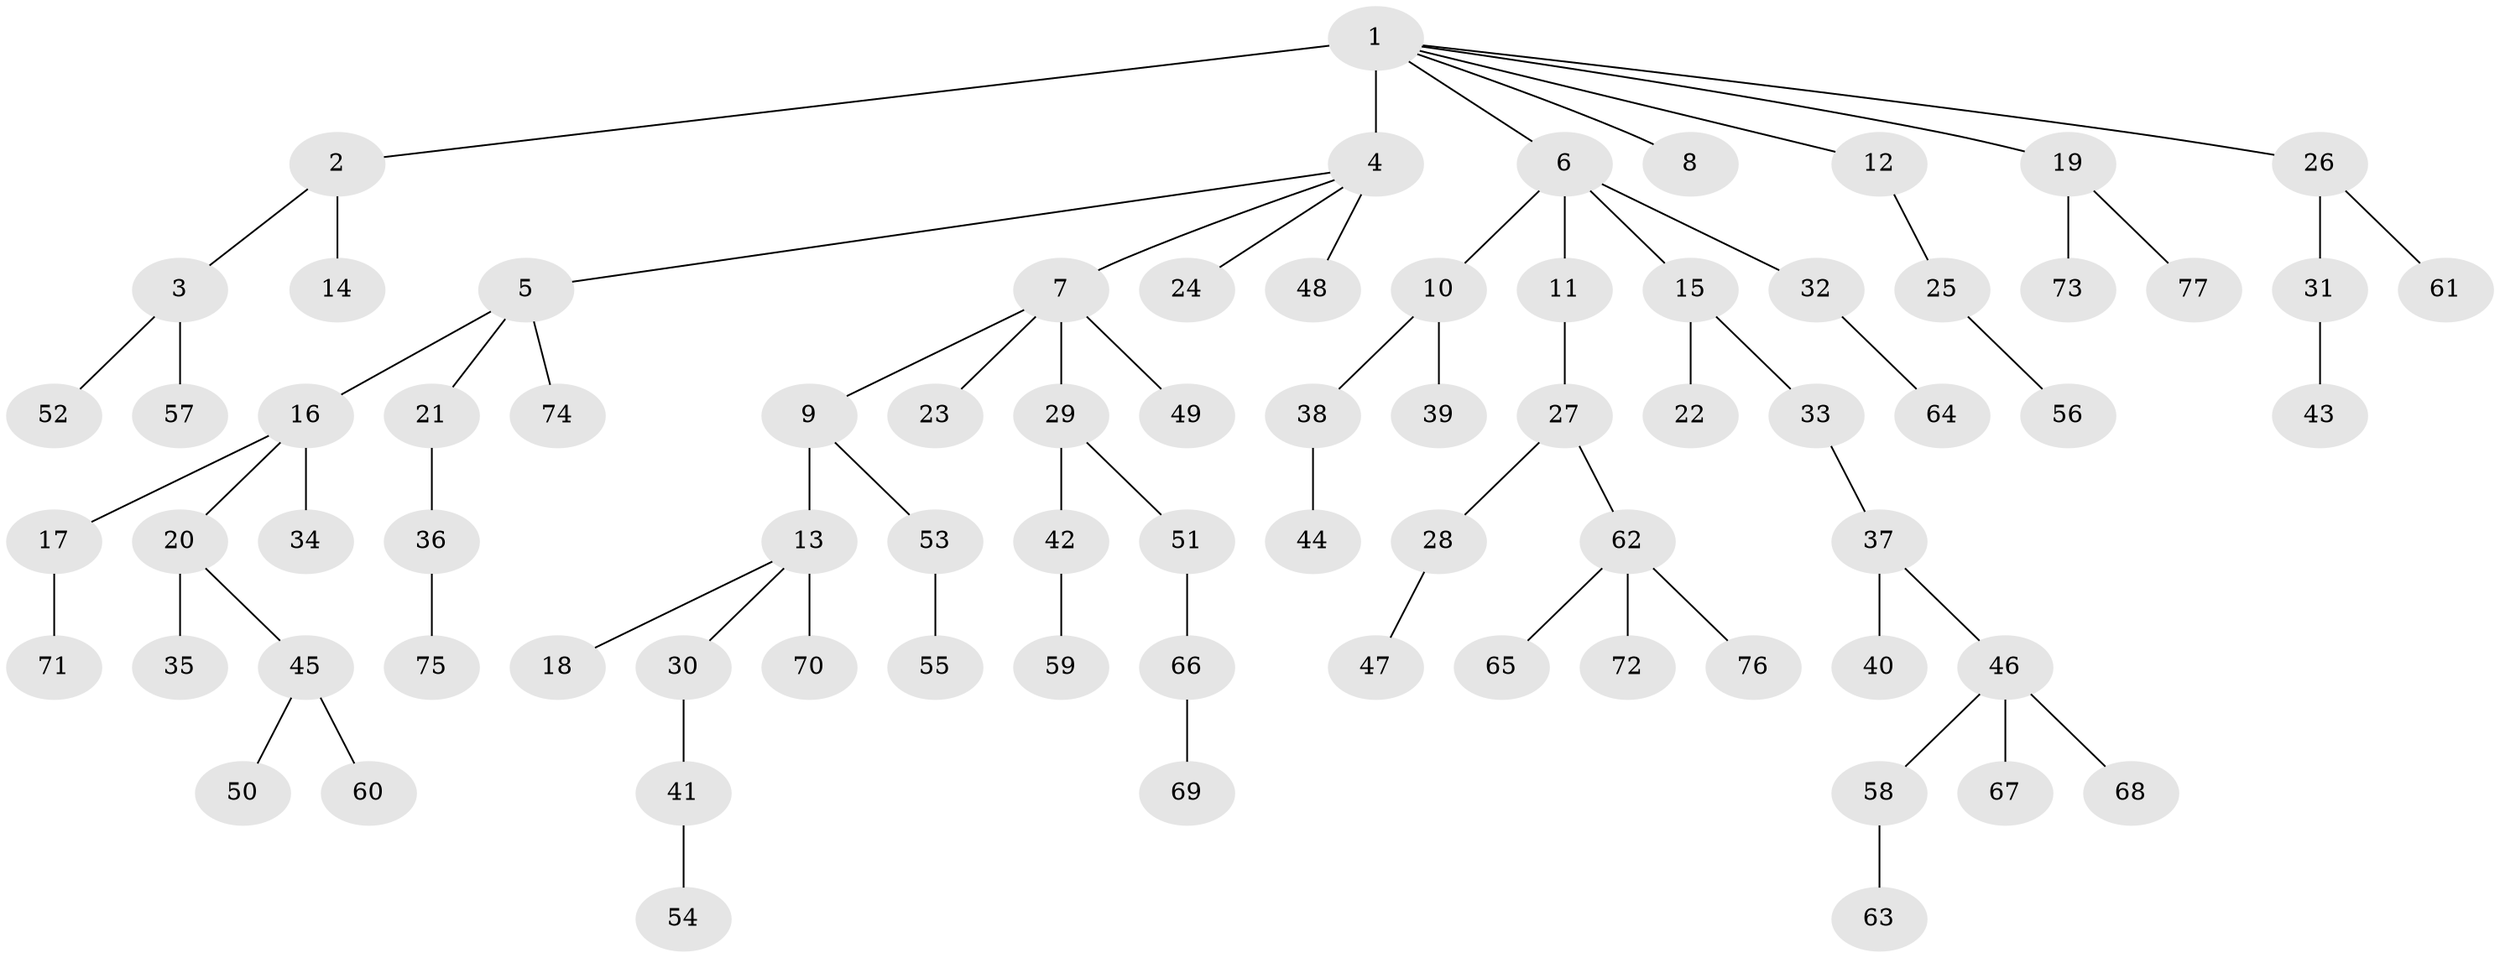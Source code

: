 // original degree distribution, {4: 0.06040268456375839, 3: 0.12080536912751678, 2: 0.2684563758389262, 10: 0.006711409395973154, 5: 0.040268456375838924, 7: 0.006711409395973154, 6: 0.006711409395973154, 1: 0.4899328859060403}
// Generated by graph-tools (version 1.1) at 2025/36/03/09/25 02:36:33]
// undirected, 77 vertices, 76 edges
graph export_dot {
graph [start="1"]
  node [color=gray90,style=filled];
  1;
  2;
  3;
  4;
  5;
  6;
  7;
  8;
  9;
  10;
  11;
  12;
  13;
  14;
  15;
  16;
  17;
  18;
  19;
  20;
  21;
  22;
  23;
  24;
  25;
  26;
  27;
  28;
  29;
  30;
  31;
  32;
  33;
  34;
  35;
  36;
  37;
  38;
  39;
  40;
  41;
  42;
  43;
  44;
  45;
  46;
  47;
  48;
  49;
  50;
  51;
  52;
  53;
  54;
  55;
  56;
  57;
  58;
  59;
  60;
  61;
  62;
  63;
  64;
  65;
  66;
  67;
  68;
  69;
  70;
  71;
  72;
  73;
  74;
  75;
  76;
  77;
  1 -- 2 [weight=1.0];
  1 -- 4 [weight=5.0];
  1 -- 6 [weight=1.0];
  1 -- 8 [weight=1.0];
  1 -- 12 [weight=1.0];
  1 -- 19 [weight=1.0];
  1 -- 26 [weight=1.0];
  2 -- 3 [weight=1.0];
  2 -- 14 [weight=2.0];
  3 -- 52 [weight=1.0];
  3 -- 57 [weight=1.0];
  4 -- 5 [weight=1.0];
  4 -- 7 [weight=1.0];
  4 -- 24 [weight=1.0];
  4 -- 48 [weight=1.0];
  5 -- 16 [weight=1.0];
  5 -- 21 [weight=1.0];
  5 -- 74 [weight=1.0];
  6 -- 10 [weight=1.0];
  6 -- 11 [weight=1.0];
  6 -- 15 [weight=2.0];
  6 -- 32 [weight=1.0];
  7 -- 9 [weight=1.0];
  7 -- 23 [weight=1.0];
  7 -- 29 [weight=1.0];
  7 -- 49 [weight=1.0];
  9 -- 13 [weight=1.0];
  9 -- 53 [weight=1.0];
  10 -- 38 [weight=2.0];
  10 -- 39 [weight=1.0];
  11 -- 27 [weight=2.0];
  12 -- 25 [weight=1.0];
  13 -- 18 [weight=1.0];
  13 -- 30 [weight=1.0];
  13 -- 70 [weight=2.0];
  15 -- 22 [weight=1.0];
  15 -- 33 [weight=1.0];
  16 -- 17 [weight=1.0];
  16 -- 20 [weight=1.0];
  16 -- 34 [weight=1.0];
  17 -- 71 [weight=1.0];
  19 -- 73 [weight=1.0];
  19 -- 77 [weight=1.0];
  20 -- 35 [weight=2.0];
  20 -- 45 [weight=1.0];
  21 -- 36 [weight=1.0];
  25 -- 56 [weight=1.0];
  26 -- 31 [weight=1.0];
  26 -- 61 [weight=1.0];
  27 -- 28 [weight=1.0];
  27 -- 62 [weight=1.0];
  28 -- 47 [weight=2.0];
  29 -- 42 [weight=1.0];
  29 -- 51 [weight=1.0];
  30 -- 41 [weight=2.0];
  31 -- 43 [weight=1.0];
  32 -- 64 [weight=1.0];
  33 -- 37 [weight=1.0];
  36 -- 75 [weight=1.0];
  37 -- 40 [weight=2.0];
  37 -- 46 [weight=1.0];
  38 -- 44 [weight=1.0];
  41 -- 54 [weight=1.0];
  42 -- 59 [weight=1.0];
  45 -- 50 [weight=1.0];
  45 -- 60 [weight=1.0];
  46 -- 58 [weight=1.0];
  46 -- 67 [weight=1.0];
  46 -- 68 [weight=1.0];
  51 -- 66 [weight=1.0];
  53 -- 55 [weight=1.0];
  58 -- 63 [weight=1.0];
  62 -- 65 [weight=1.0];
  62 -- 72 [weight=2.0];
  62 -- 76 [weight=1.0];
  66 -- 69 [weight=1.0];
}
